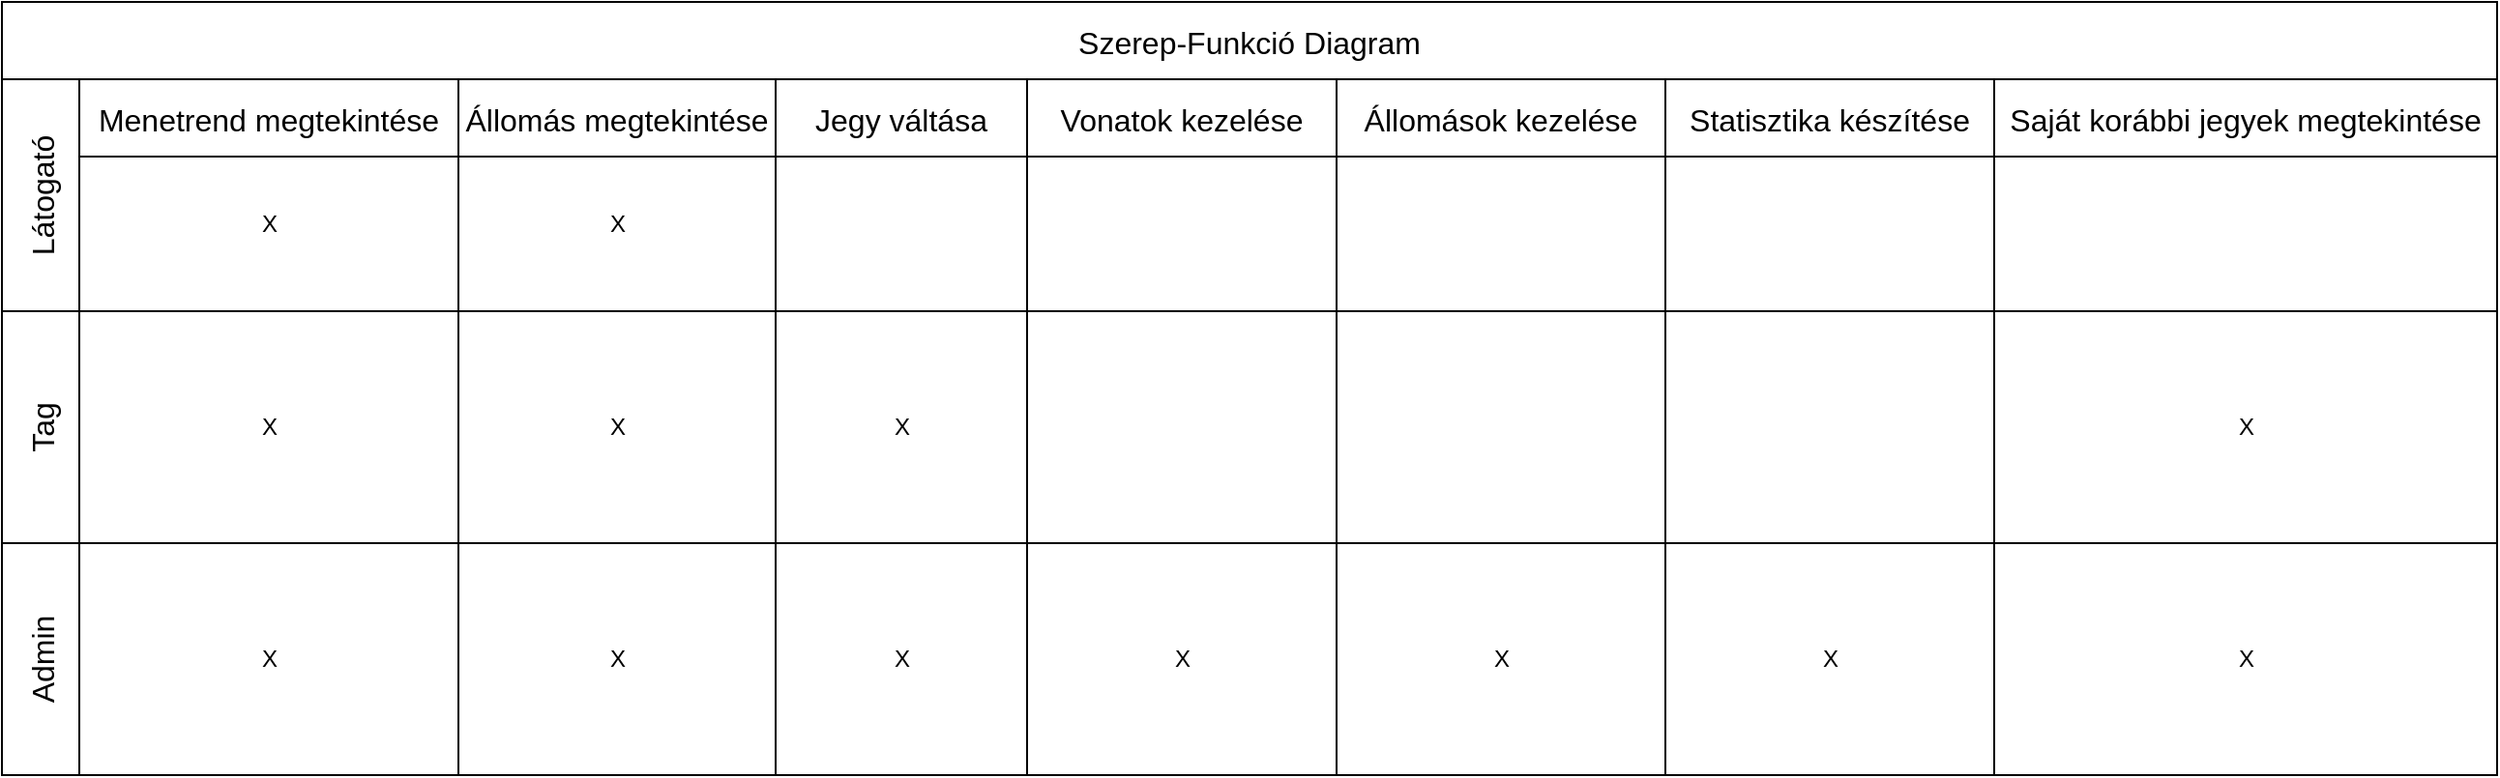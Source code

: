 <mxfile version="26.0.16" pages="2">
  <diagram name="1 oldal" id="ePNQGzg98f3rhtgzejXV">
    <mxGraphModel dx="1085" dy="637" grid="1" gridSize="10" guides="1" tooltips="1" connect="1" arrows="1" fold="1" page="1" pageScale="1" pageWidth="827" pageHeight="1169" math="0" shadow="0">
      <root>
        <mxCell id="0" />
        <mxCell id="1" parent="0" />
        <mxCell id="sAZUqS_JhSlkfdYbxXpa-1" value="Szerep-Funkció Diagram" style="shape=table;childLayout=tableLayout;startSize=40;collapsible=0;recursiveResize=0;expand=0;fontSize=16;" vertex="1" parent="1">
          <mxGeometry x="240" y="70" width="1290" height="400" as="geometry" />
        </mxCell>
        <mxCell id="sAZUqS_JhSlkfdYbxXpa-2" value="Látogató" style="shape=tableRow;horizontal=0;swimlaneHead=0;swimlaneBody=0;top=0;left=0;strokeColor=inherit;bottom=0;right=0;dropTarget=0;fontStyle=0;fillColor=none;points=[[0,0.5],[1,0.5]];portConstraint=eastwest;startSize=40;collapsible=0;recursiveResize=0;expand=0;fontSize=16;" vertex="1" parent="sAZUqS_JhSlkfdYbxXpa-1">
          <mxGeometry y="40" width="1290" height="120" as="geometry" />
        </mxCell>
        <mxCell id="sAZUqS_JhSlkfdYbxXpa-3" value="Menetrend megtekintése" style="swimlane;swimlaneHead=0;swimlaneBody=0;fontStyle=0;strokeColor=inherit;connectable=0;fillColor=none;startSize=40;collapsible=0;recursiveResize=0;expand=0;fontSize=16;flipH=1;flipV=0;" vertex="1" parent="sAZUqS_JhSlkfdYbxXpa-2">
          <mxGeometry x="40" width="196" height="120" as="geometry">
            <mxRectangle width="196" height="120" as="alternateBounds" />
          </mxGeometry>
        </mxCell>
        <mxCell id="sAZUqS_JhSlkfdYbxXpa-65" value="&lt;div&gt;X&lt;/div&gt;" style="text;html=1;align=center;verticalAlign=middle;resizable=0;points=[];autosize=1;strokeColor=none;fillColor=none;" vertex="1" parent="sAZUqS_JhSlkfdYbxXpa-3">
          <mxGeometry x="83" y="60" width="30" height="30" as="geometry" />
        </mxCell>
        <mxCell id="sAZUqS_JhSlkfdYbxXpa-4" value="Állomás megtekintése" style="swimlane;swimlaneHead=0;swimlaneBody=0;fontStyle=0;strokeColor=inherit;connectable=0;fillColor=none;startSize=40;collapsible=0;recursiveResize=0;expand=0;fontSize=16;" vertex="1" parent="sAZUqS_JhSlkfdYbxXpa-2">
          <mxGeometry x="236" width="164" height="120" as="geometry">
            <mxRectangle width="164" height="120" as="alternateBounds" />
          </mxGeometry>
        </mxCell>
        <mxCell id="sAZUqS_JhSlkfdYbxXpa-68" value="&lt;div&gt;X&lt;/div&gt;" style="text;html=1;align=center;verticalAlign=middle;resizable=0;points=[];autosize=1;strokeColor=none;fillColor=none;" vertex="1" parent="sAZUqS_JhSlkfdYbxXpa-4">
          <mxGeometry x="67" y="60" width="30" height="30" as="geometry" />
        </mxCell>
        <mxCell id="sAZUqS_JhSlkfdYbxXpa-5" value="Jegy váltása" style="swimlane;swimlaneHead=0;swimlaneBody=0;fontStyle=0;strokeColor=inherit;connectable=0;fillColor=none;startSize=40;collapsible=0;recursiveResize=0;expand=0;fontSize=16;" vertex="1" parent="sAZUqS_JhSlkfdYbxXpa-2">
          <mxGeometry x="400" width="130" height="120" as="geometry">
            <mxRectangle width="130" height="120" as="alternateBounds" />
          </mxGeometry>
        </mxCell>
        <mxCell id="sAZUqS_JhSlkfdYbxXpa-53" value="Vonatok kezelése" style="swimlane;swimlaneHead=0;swimlaneBody=0;fontStyle=0;strokeColor=inherit;connectable=0;fillColor=none;startSize=40;collapsible=0;recursiveResize=0;expand=0;fontSize=16;" vertex="1" parent="sAZUqS_JhSlkfdYbxXpa-2">
          <mxGeometry x="530" width="160" height="120" as="geometry">
            <mxRectangle width="160" height="120" as="alternateBounds" />
          </mxGeometry>
        </mxCell>
        <mxCell id="sAZUqS_JhSlkfdYbxXpa-56" value="Állomások kezelése" style="swimlane;swimlaneHead=0;swimlaneBody=0;fontStyle=0;strokeColor=inherit;connectable=0;fillColor=none;startSize=40;collapsible=0;recursiveResize=0;expand=0;fontSize=16;" vertex="1" parent="sAZUqS_JhSlkfdYbxXpa-2">
          <mxGeometry x="690" width="170" height="120" as="geometry">
            <mxRectangle width="170" height="120" as="alternateBounds" />
          </mxGeometry>
        </mxCell>
        <mxCell id="sAZUqS_JhSlkfdYbxXpa-59" value="Statisztika készítése" style="swimlane;swimlaneHead=0;swimlaneBody=0;fontStyle=0;strokeColor=inherit;connectable=0;fillColor=none;startSize=40;collapsible=0;recursiveResize=0;expand=0;fontSize=16;" vertex="1" parent="sAZUqS_JhSlkfdYbxXpa-2">
          <mxGeometry x="860" width="170" height="120" as="geometry">
            <mxRectangle width="170" height="120" as="alternateBounds" />
          </mxGeometry>
        </mxCell>
        <mxCell id="sAZUqS_JhSlkfdYbxXpa-62" value="Saját korábbi jegyek megtekintése" style="swimlane;swimlaneHead=0;swimlaneBody=0;fontStyle=0;strokeColor=inherit;connectable=0;fillColor=none;startSize=40;collapsible=0;recursiveResize=0;expand=0;fontSize=16;" vertex="1" parent="sAZUqS_JhSlkfdYbxXpa-2">
          <mxGeometry x="1030" width="260" height="120" as="geometry">
            <mxRectangle width="260" height="120" as="alternateBounds" />
          </mxGeometry>
        </mxCell>
        <mxCell id="sAZUqS_JhSlkfdYbxXpa-6" value="Tag" style="shape=tableRow;horizontal=0;swimlaneHead=0;swimlaneBody=0;top=0;left=0;strokeColor=inherit;bottom=0;right=0;dropTarget=0;fontStyle=0;fillColor=none;points=[[0,0.5],[1,0.5]];portConstraint=eastwest;startSize=40;collapsible=0;recursiveResize=0;expand=0;fontSize=16;" vertex="1" parent="sAZUqS_JhSlkfdYbxXpa-1">
          <mxGeometry y="160" width="1290" height="120" as="geometry" />
        </mxCell>
        <mxCell id="sAZUqS_JhSlkfdYbxXpa-7" value="" style="swimlane;swimlaneHead=0;swimlaneBody=0;fontStyle=0;connectable=0;strokeColor=inherit;fillColor=none;startSize=0;collapsible=0;recursiveResize=0;expand=0;fontSize=16;" vertex="1" parent="sAZUqS_JhSlkfdYbxXpa-6">
          <mxGeometry x="40" width="196" height="120" as="geometry">
            <mxRectangle width="196" height="120" as="alternateBounds" />
          </mxGeometry>
        </mxCell>
        <mxCell id="sAZUqS_JhSlkfdYbxXpa-66" value="&lt;div&gt;X&lt;/div&gt;" style="text;html=1;align=center;verticalAlign=middle;resizable=0;points=[];autosize=1;strokeColor=none;fillColor=none;" vertex="1" parent="sAZUqS_JhSlkfdYbxXpa-7">
          <mxGeometry x="83" y="45" width="30" height="30" as="geometry" />
        </mxCell>
        <mxCell id="sAZUqS_JhSlkfdYbxXpa-8" value="" style="swimlane;swimlaneHead=0;swimlaneBody=0;fontStyle=0;connectable=0;strokeColor=inherit;fillColor=none;startSize=0;collapsible=0;recursiveResize=0;expand=0;fontSize=16;" vertex="1" parent="sAZUqS_JhSlkfdYbxXpa-6">
          <mxGeometry x="236" width="164" height="120" as="geometry">
            <mxRectangle width="164" height="120" as="alternateBounds" />
          </mxGeometry>
        </mxCell>
        <mxCell id="sAZUqS_JhSlkfdYbxXpa-69" value="&lt;div&gt;X&lt;/div&gt;" style="text;html=1;align=center;verticalAlign=middle;resizable=0;points=[];autosize=1;strokeColor=none;fillColor=none;" vertex="1" parent="sAZUqS_JhSlkfdYbxXpa-8">
          <mxGeometry x="67" y="45" width="30" height="30" as="geometry" />
        </mxCell>
        <mxCell id="sAZUqS_JhSlkfdYbxXpa-9" value="" style="swimlane;swimlaneHead=0;swimlaneBody=0;fontStyle=0;connectable=0;strokeColor=inherit;fillColor=none;startSize=0;collapsible=0;recursiveResize=0;expand=0;fontSize=16;" vertex="1" parent="sAZUqS_JhSlkfdYbxXpa-6">
          <mxGeometry x="400" width="130" height="120" as="geometry">
            <mxRectangle width="130" height="120" as="alternateBounds" />
          </mxGeometry>
        </mxCell>
        <mxCell id="sAZUqS_JhSlkfdYbxXpa-71" value="&lt;div&gt;X&lt;/div&gt;" style="text;html=1;align=center;verticalAlign=middle;resizable=0;points=[];autosize=1;strokeColor=none;fillColor=none;" vertex="1" parent="sAZUqS_JhSlkfdYbxXpa-9">
          <mxGeometry x="50" y="45" width="30" height="30" as="geometry" />
        </mxCell>
        <mxCell id="sAZUqS_JhSlkfdYbxXpa-54" style="swimlane;swimlaneHead=0;swimlaneBody=0;fontStyle=0;connectable=0;strokeColor=inherit;fillColor=none;startSize=0;collapsible=0;recursiveResize=0;expand=0;fontSize=16;" vertex="1" parent="sAZUqS_JhSlkfdYbxXpa-6">
          <mxGeometry x="530" width="160" height="120" as="geometry">
            <mxRectangle width="160" height="120" as="alternateBounds" />
          </mxGeometry>
        </mxCell>
        <mxCell id="sAZUqS_JhSlkfdYbxXpa-57" style="swimlane;swimlaneHead=0;swimlaneBody=0;fontStyle=0;connectable=0;strokeColor=inherit;fillColor=none;startSize=0;collapsible=0;recursiveResize=0;expand=0;fontSize=16;" vertex="1" parent="sAZUqS_JhSlkfdYbxXpa-6">
          <mxGeometry x="690" width="170" height="120" as="geometry">
            <mxRectangle width="170" height="120" as="alternateBounds" />
          </mxGeometry>
        </mxCell>
        <mxCell id="sAZUqS_JhSlkfdYbxXpa-60" style="swimlane;swimlaneHead=0;swimlaneBody=0;fontStyle=0;connectable=0;strokeColor=inherit;fillColor=none;startSize=0;collapsible=0;recursiveResize=0;expand=0;fontSize=16;" vertex="1" parent="sAZUqS_JhSlkfdYbxXpa-6">
          <mxGeometry x="860" width="170" height="120" as="geometry">
            <mxRectangle width="170" height="120" as="alternateBounds" />
          </mxGeometry>
        </mxCell>
        <mxCell id="sAZUqS_JhSlkfdYbxXpa-63" style="swimlane;swimlaneHead=0;swimlaneBody=0;fontStyle=0;connectable=0;strokeColor=inherit;fillColor=none;startSize=0;collapsible=0;recursiveResize=0;expand=0;fontSize=16;" vertex="1" parent="sAZUqS_JhSlkfdYbxXpa-6">
          <mxGeometry x="1030" width="260" height="120" as="geometry">
            <mxRectangle width="260" height="120" as="alternateBounds" />
          </mxGeometry>
        </mxCell>
        <mxCell id="sAZUqS_JhSlkfdYbxXpa-76" value="&lt;div&gt;X&lt;/div&gt;" style="text;html=1;align=center;verticalAlign=middle;resizable=0;points=[];autosize=1;strokeColor=none;fillColor=none;" vertex="1" parent="sAZUqS_JhSlkfdYbxXpa-63">
          <mxGeometry x="115" y="45" width="30" height="30" as="geometry" />
        </mxCell>
        <mxCell id="sAZUqS_JhSlkfdYbxXpa-10" value="Admin" style="shape=tableRow;horizontal=0;swimlaneHead=0;swimlaneBody=0;top=0;left=0;strokeColor=inherit;bottom=0;right=0;dropTarget=0;fontStyle=0;fillColor=none;points=[[0,0.5],[1,0.5]];portConstraint=eastwest;startSize=40;collapsible=0;recursiveResize=0;expand=0;fontSize=16;" vertex="1" parent="sAZUqS_JhSlkfdYbxXpa-1">
          <mxGeometry y="280" width="1290" height="120" as="geometry" />
        </mxCell>
        <mxCell id="sAZUqS_JhSlkfdYbxXpa-11" value="" style="swimlane;swimlaneHead=0;swimlaneBody=0;fontStyle=0;connectable=0;strokeColor=inherit;fillColor=none;startSize=0;collapsible=0;recursiveResize=0;expand=0;fontSize=16;" vertex="1" parent="sAZUqS_JhSlkfdYbxXpa-10">
          <mxGeometry x="40" width="196" height="120" as="geometry">
            <mxRectangle width="196" height="120" as="alternateBounds" />
          </mxGeometry>
        </mxCell>
        <mxCell id="sAZUqS_JhSlkfdYbxXpa-67" value="&lt;div&gt;X&lt;/div&gt;" style="text;html=1;align=center;verticalAlign=middle;resizable=0;points=[];autosize=1;strokeColor=none;fillColor=none;" vertex="1" parent="sAZUqS_JhSlkfdYbxXpa-11">
          <mxGeometry x="83" y="45" width="30" height="30" as="geometry" />
        </mxCell>
        <mxCell id="sAZUqS_JhSlkfdYbxXpa-12" value="" style="swimlane;swimlaneHead=0;swimlaneBody=0;fontStyle=0;connectable=0;strokeColor=inherit;fillColor=none;startSize=0;collapsible=0;recursiveResize=0;expand=0;fontSize=16;" vertex="1" parent="sAZUqS_JhSlkfdYbxXpa-10">
          <mxGeometry x="236" width="164" height="120" as="geometry">
            <mxRectangle width="164" height="120" as="alternateBounds" />
          </mxGeometry>
        </mxCell>
        <mxCell id="sAZUqS_JhSlkfdYbxXpa-70" value="&lt;div&gt;X&lt;/div&gt;" style="text;html=1;align=center;verticalAlign=middle;resizable=0;points=[];autosize=1;strokeColor=none;fillColor=none;" vertex="1" parent="sAZUqS_JhSlkfdYbxXpa-12">
          <mxGeometry x="67" y="45" width="30" height="30" as="geometry" />
        </mxCell>
        <mxCell id="sAZUqS_JhSlkfdYbxXpa-13" value="" style="swimlane;swimlaneHead=0;swimlaneBody=0;fontStyle=0;connectable=0;strokeColor=inherit;fillColor=none;startSize=0;collapsible=0;recursiveResize=0;expand=0;fontSize=16;" vertex="1" parent="sAZUqS_JhSlkfdYbxXpa-10">
          <mxGeometry x="400" width="130" height="120" as="geometry">
            <mxRectangle width="130" height="120" as="alternateBounds" />
          </mxGeometry>
        </mxCell>
        <mxCell id="sAZUqS_JhSlkfdYbxXpa-72" value="&lt;div&gt;X&lt;/div&gt;" style="text;html=1;align=center;verticalAlign=middle;resizable=0;points=[];autosize=1;strokeColor=none;fillColor=none;" vertex="1" parent="sAZUqS_JhSlkfdYbxXpa-13">
          <mxGeometry x="50" y="45" width="30" height="30" as="geometry" />
        </mxCell>
        <mxCell id="sAZUqS_JhSlkfdYbxXpa-55" style="swimlane;swimlaneHead=0;swimlaneBody=0;fontStyle=0;connectable=0;strokeColor=inherit;fillColor=none;startSize=0;collapsible=0;recursiveResize=0;expand=0;fontSize=16;" vertex="1" parent="sAZUqS_JhSlkfdYbxXpa-10">
          <mxGeometry x="530" width="160" height="120" as="geometry">
            <mxRectangle width="160" height="120" as="alternateBounds" />
          </mxGeometry>
        </mxCell>
        <mxCell id="sAZUqS_JhSlkfdYbxXpa-73" value="&lt;div&gt;X&lt;/div&gt;" style="text;html=1;align=center;verticalAlign=middle;resizable=0;points=[];autosize=1;strokeColor=none;fillColor=none;" vertex="1" parent="sAZUqS_JhSlkfdYbxXpa-55">
          <mxGeometry x="65" y="45" width="30" height="30" as="geometry" />
        </mxCell>
        <mxCell id="sAZUqS_JhSlkfdYbxXpa-58" style="swimlane;swimlaneHead=0;swimlaneBody=0;fontStyle=0;connectable=0;strokeColor=inherit;fillColor=none;startSize=0;collapsible=0;recursiveResize=0;expand=0;fontSize=16;" vertex="1" parent="sAZUqS_JhSlkfdYbxXpa-10">
          <mxGeometry x="690" width="170" height="120" as="geometry">
            <mxRectangle width="170" height="120" as="alternateBounds" />
          </mxGeometry>
        </mxCell>
        <mxCell id="sAZUqS_JhSlkfdYbxXpa-74" value="&lt;div&gt;X&lt;/div&gt;" style="text;html=1;align=center;verticalAlign=middle;resizable=0;points=[];autosize=1;strokeColor=none;fillColor=none;" vertex="1" parent="sAZUqS_JhSlkfdYbxXpa-58">
          <mxGeometry x="70" y="45" width="30" height="30" as="geometry" />
        </mxCell>
        <mxCell id="sAZUqS_JhSlkfdYbxXpa-61" style="swimlane;swimlaneHead=0;swimlaneBody=0;fontStyle=0;connectable=0;strokeColor=inherit;fillColor=none;startSize=0;collapsible=0;recursiveResize=0;expand=0;fontSize=16;" vertex="1" parent="sAZUqS_JhSlkfdYbxXpa-10">
          <mxGeometry x="860" width="170" height="120" as="geometry">
            <mxRectangle width="170" height="120" as="alternateBounds" />
          </mxGeometry>
        </mxCell>
        <mxCell id="sAZUqS_JhSlkfdYbxXpa-75" value="&lt;div&gt;X&lt;/div&gt;" style="text;html=1;align=center;verticalAlign=middle;resizable=0;points=[];autosize=1;strokeColor=none;fillColor=none;" vertex="1" parent="sAZUqS_JhSlkfdYbxXpa-61">
          <mxGeometry x="70" y="45" width="30" height="30" as="geometry" />
        </mxCell>
        <mxCell id="sAZUqS_JhSlkfdYbxXpa-64" style="swimlane;swimlaneHead=0;swimlaneBody=0;fontStyle=0;connectable=0;strokeColor=inherit;fillColor=none;startSize=0;collapsible=0;recursiveResize=0;expand=0;fontSize=16;" vertex="1" parent="sAZUqS_JhSlkfdYbxXpa-10">
          <mxGeometry x="1030" width="260" height="120" as="geometry">
            <mxRectangle width="260" height="120" as="alternateBounds" />
          </mxGeometry>
        </mxCell>
        <mxCell id="sAZUqS_JhSlkfdYbxXpa-77" value="&lt;div&gt;X&lt;/div&gt;" style="text;html=1;align=center;verticalAlign=middle;resizable=0;points=[];autosize=1;strokeColor=none;fillColor=none;" vertex="1" parent="sAZUqS_JhSlkfdYbxXpa-64">
          <mxGeometry x="115" y="45" width="30" height="30" as="geometry" />
        </mxCell>
      </root>
    </mxGraphModel>
  </diagram>
  <diagram id="184j-hiPH05unu_dZ2nH" name="2 oldal">
    <mxGraphModel dx="814" dy="478" grid="1" gridSize="10" guides="1" tooltips="1" connect="1" arrows="1" fold="1" page="1" pageScale="1" pageWidth="827" pageHeight="1169" math="0" shadow="0">
      <root>
        <mxCell id="0" />
        <mxCell id="1" parent="0" />
        <UserObject label="Kezdőlap" treeRoot="1" id="wm425UBbXQububmyRuFp-10">
          <mxCell style="whiteSpace=wrap;html=1;align=center;treeFolding=1;treeMoving=1;newEdgeStyle={&quot;edgeStyle&quot;:&quot;elbowEdgeStyle&quot;,&quot;startArrow&quot;:&quot;none&quot;,&quot;endArrow&quot;:&quot;none&quot;};" vertex="1" parent="1">
            <mxGeometry x="354" y="110" width="120" height="60" as="geometry" />
          </mxCell>
        </UserObject>
        <mxCell id="wm425UBbXQububmyRuFp-11" value="Utvonalkeresés" style="whiteSpace=wrap;html=1;align=center;verticalAlign=middle;treeFolding=1;treeMoving=1;newEdgeStyle={&quot;edgeStyle&quot;:&quot;elbowEdgeStyle&quot;,&quot;startArrow&quot;:&quot;none&quot;,&quot;endArrow&quot;:&quot;none&quot;};" vertex="1" parent="1">
          <mxGeometry x="530" y="230" width="100" height="60" as="geometry" />
        </mxCell>
        <mxCell id="wm425UBbXQububmyRuFp-12" value="" style="edgeStyle=elbowEdgeStyle;elbow=vertical;sourcePerimeterSpacing=0;targetPerimeterSpacing=0;startArrow=none;endArrow=none;rounded=0;curved=0;" edge="1" target="wm425UBbXQububmyRuFp-11" parent="1">
          <mxGeometry relative="1" as="geometry">
            <mxPoint x="414" y="170" as="sourcePoint" />
          </mxGeometry>
        </mxCell>
        <mxCell id="wm425UBbXQububmyRuFp-13" value="Bejelentkezés/regisztráció" style="whiteSpace=wrap;html=1;align=center;verticalAlign=middle;treeFolding=1;treeMoving=1;newEdgeStyle={&quot;edgeStyle&quot;:&quot;elbowEdgeStyle&quot;,&quot;startArrow&quot;:&quot;none&quot;,&quot;endArrow&quot;:&quot;none&quot;};" vertex="1" parent="1">
          <mxGeometry x="364" y="230" width="100" height="60" as="geometry" />
        </mxCell>
        <mxCell id="wm425UBbXQububmyRuFp-14" value="" style="edgeStyle=elbowEdgeStyle;elbow=vertical;sourcePerimeterSpacing=0;targetPerimeterSpacing=0;startArrow=none;endArrow=none;rounded=0;curved=0;exitX=0.5;exitY=1;exitDx=0;exitDy=0;" edge="1" target="wm425UBbXQububmyRuFp-13" parent="1" source="wm425UBbXQububmyRuFp-10">
          <mxGeometry relative="1" as="geometry">
            <mxPoint x="414" y="190" as="sourcePoint" />
          </mxGeometry>
        </mxCell>
        <mxCell id="wm425UBbXQububmyRuFp-15" value="Admin felület" style="whiteSpace=wrap;html=1;align=center;verticalAlign=middle;treeFolding=1;treeMoving=1;newEdgeStyle={&quot;edgeStyle&quot;:&quot;elbowEdgeStyle&quot;,&quot;startArrow&quot;:&quot;none&quot;,&quot;endArrow&quot;:&quot;none&quot;};" vertex="1" parent="1">
          <mxGeometry x="210" y="230" width="100" height="60" as="geometry" />
        </mxCell>
        <mxCell id="wm425UBbXQububmyRuFp-16" value="" style="edgeStyle=elbowEdgeStyle;elbow=vertical;sourcePerimeterSpacing=0;targetPerimeterSpacing=0;startArrow=none;endArrow=none;rounded=0;curved=0;exitX=0.5;exitY=1;exitDx=0;exitDy=0;" edge="1" target="wm425UBbXQububmyRuFp-15" parent="1" source="wm425UBbXQububmyRuFp-10">
          <mxGeometry relative="1" as="geometry">
            <mxPoint x="210" y="190" as="sourcePoint" />
          </mxGeometry>
        </mxCell>
        <mxCell id="wm425UBbXQububmyRuFp-17" value="Vonatok kezelése" style="whiteSpace=wrap;html=1;rounded=1;arcSize=50;align=center;verticalAlign=middle;strokeWidth=1;autosize=1;spacing=4;treeFolding=1;treeMoving=1;newEdgeStyle={&quot;edgeStyle&quot;:&quot;entityRelationEdgeStyle&quot;,&quot;startArrow&quot;:&quot;none&quot;,&quot;endArrow&quot;:&quot;none&quot;,&quot;segment&quot;:10,&quot;curved&quot;:1,&quot;sourcePerimeterSpacing&quot;:0,&quot;targetPerimeterSpacing&quot;:0};" vertex="1" parent="1">
          <mxGeometry x="100" y="360" width="140" height="30" as="geometry" />
        </mxCell>
        <mxCell id="wm425UBbXQububmyRuFp-18" value="" style="edgeStyle=entityRelationEdgeStyle;startArrow=none;endArrow=none;segment=10;curved=1;sourcePerimeterSpacing=0;targetPerimeterSpacing=0;rounded=0;exitX=0.5;exitY=1;exitDx=0;exitDy=0;" edge="1" target="wm425UBbXQububmyRuFp-17" parent="1" source="wm425UBbXQububmyRuFp-15">
          <mxGeometry relative="1" as="geometry">
            <mxPoint x="210" y="310" as="sourcePoint" />
          </mxGeometry>
        </mxCell>
        <mxCell id="wm425UBbXQububmyRuFp-19" value="Állomások kezelése" style="whiteSpace=wrap;html=1;rounded=1;arcSize=50;align=center;verticalAlign=middle;strokeWidth=1;autosize=1;spacing=4;treeFolding=1;treeMoving=1;newEdgeStyle={&quot;edgeStyle&quot;:&quot;entityRelationEdgeStyle&quot;,&quot;startArrow&quot;:&quot;none&quot;,&quot;endArrow&quot;:&quot;none&quot;,&quot;segment&quot;:10,&quot;curved&quot;:1,&quot;sourcePerimeterSpacing&quot;:0,&quot;targetPerimeterSpacing&quot;:0};" vertex="1" parent="1">
          <mxGeometry x="110" y="400" width="150" height="30" as="geometry" />
        </mxCell>
        <mxCell id="wm425UBbXQububmyRuFp-20" value="" style="edgeStyle=entityRelationEdgeStyle;startArrow=none;endArrow=none;segment=10;curved=1;sourcePerimeterSpacing=0;targetPerimeterSpacing=0;rounded=0;exitX=0.5;exitY=1;exitDx=0;exitDy=0;" edge="1" target="wm425UBbXQububmyRuFp-19" parent="1" source="wm425UBbXQububmyRuFp-15">
          <mxGeometry relative="1" as="geometry">
            <mxPoint x="150" y="450" as="sourcePoint" />
          </mxGeometry>
        </mxCell>
        <mxCell id="wm425UBbXQububmyRuFp-23" value="Menetrend megtekintése" style="whiteSpace=wrap;html=1;rounded=1;arcSize=50;align=center;verticalAlign=middle;strokeWidth=1;autosize=1;spacing=4;treeFolding=1;treeMoving=1;newEdgeStyle={&quot;edgeStyle&quot;:&quot;entityRelationEdgeStyle&quot;,&quot;startArrow&quot;:&quot;none&quot;,&quot;endArrow&quot;:&quot;none&quot;,&quot;segment&quot;:10,&quot;curved&quot;:1,&quot;sourcePerimeterSpacing&quot;:0,&quot;targetPerimeterSpacing&quot;:0};" vertex="1" parent="1">
          <mxGeometry x="400" y="430" width="180" height="30" as="geometry" />
        </mxCell>
        <mxCell id="wm425UBbXQububmyRuFp-24" value="" style="edgeStyle=entityRelationEdgeStyle;startArrow=none;endArrow=none;segment=10;curved=1;sourcePerimeterSpacing=0;targetPerimeterSpacing=0;rounded=0;exitX=0.5;exitY=1;exitDx=0;exitDy=0;" edge="1" target="wm425UBbXQububmyRuFp-23" parent="1" source="wm425UBbXQububmyRuFp-11">
          <mxGeometry relative="1" as="geometry">
            <mxPoint x="590" y="350" as="sourcePoint" />
          </mxGeometry>
        </mxCell>
        <mxCell id="wm425UBbXQububmyRuFp-25" value="Állomás megtekintése" style="whiteSpace=wrap;html=1;rounded=1;arcSize=50;align=center;verticalAlign=middle;strokeWidth=1;autosize=1;spacing=4;treeFolding=1;treeMoving=1;newEdgeStyle={&quot;edgeStyle&quot;:&quot;entityRelationEdgeStyle&quot;,&quot;startArrow&quot;:&quot;none&quot;,&quot;endArrow&quot;:&quot;none&quot;,&quot;segment&quot;:10,&quot;curved&quot;:1,&quot;sourcePerimeterSpacing&quot;:0,&quot;targetPerimeterSpacing&quot;:0};" vertex="1" parent="1">
          <mxGeometry x="400" y="380" width="160" height="30" as="geometry" />
        </mxCell>
        <mxCell id="wm425UBbXQububmyRuFp-26" value="" style="edgeStyle=entityRelationEdgeStyle;startArrow=none;endArrow=none;segment=10;curved=1;sourcePerimeterSpacing=0;targetPerimeterSpacing=0;rounded=0;exitX=0.5;exitY=1;exitDx=0;exitDy=0;" edge="1" target="wm425UBbXQububmyRuFp-25" parent="1" source="wm425UBbXQububmyRuFp-11">
          <mxGeometry relative="1" as="geometry">
            <mxPoint x="420" y="436" as="sourcePoint" />
          </mxGeometry>
        </mxCell>
        <mxCell id="wm425UBbXQububmyRuFp-27" value="Jegy váltása" style="whiteSpace=wrap;html=1;rounded=1;arcSize=50;align=center;verticalAlign=middle;strokeWidth=1;autosize=1;spacing=4;treeFolding=1;treeMoving=1;newEdgeStyle={&quot;edgeStyle&quot;:&quot;entityRelationEdgeStyle&quot;,&quot;startArrow&quot;:&quot;none&quot;,&quot;endArrow&quot;:&quot;none&quot;,&quot;segment&quot;:10,&quot;curved&quot;:1,&quot;sourcePerimeterSpacing&quot;:0,&quot;targetPerimeterSpacing&quot;:0};" vertex="1" parent="1">
          <mxGeometry x="630" y="420" width="110" height="30" as="geometry" />
        </mxCell>
        <mxCell id="wm425UBbXQububmyRuFp-28" value="" style="edgeStyle=entityRelationEdgeStyle;startArrow=none;endArrow=none;segment=10;curved=1;sourcePerimeterSpacing=0;targetPerimeterSpacing=0;rounded=0;exitX=0.5;exitY=1;exitDx=0;exitDy=0;" edge="1" target="wm425UBbXQububmyRuFp-27" parent="1" source="wm425UBbXQububmyRuFp-11">
          <mxGeometry relative="1" as="geometry">
            <mxPoint x="650" y="402" as="sourcePoint" />
          </mxGeometry>
        </mxCell>
        <mxCell id="wm425UBbXQububmyRuFp-29" value="Statisztika elkészítése" style="whiteSpace=wrap;html=1;rounded=1;arcSize=50;align=center;verticalAlign=middle;strokeWidth=1;autosize=1;spacing=4;treeFolding=1;treeMoving=1;newEdgeStyle={&quot;edgeStyle&quot;:&quot;entityRelationEdgeStyle&quot;,&quot;startArrow&quot;:&quot;none&quot;,&quot;endArrow&quot;:&quot;none&quot;,&quot;segment&quot;:10,&quot;curved&quot;:1,&quot;sourcePerimeterSpacing&quot;:0,&quot;targetPerimeterSpacing&quot;:0};" vertex="1" parent="1">
          <mxGeometry x="120" y="440" width="160" height="30" as="geometry" />
        </mxCell>
        <mxCell id="wm425UBbXQububmyRuFp-30" value="" style="edgeStyle=entityRelationEdgeStyle;startArrow=none;endArrow=none;segment=10;curved=1;sourcePerimeterSpacing=0;targetPerimeterSpacing=0;rounded=0;exitX=0.5;exitY=1;exitDx=0;exitDy=0;" edge="1" target="wm425UBbXQububmyRuFp-29" parent="1" source="wm425UBbXQububmyRuFp-15">
          <mxGeometry relative="1" as="geometry">
            <mxPoint x="280" y="310" as="sourcePoint" />
            <Array as="points">
              <mxPoint x="350" y="430" />
            </Array>
          </mxGeometry>
        </mxCell>
        <mxCell id="wm425UBbXQububmyRuFp-31" value="Profiloldal" style="whiteSpace=wrap;html=1;align=center;verticalAlign=middle;treeFolding=1;treeMoving=1;newEdgeStyle={&quot;edgeStyle&quot;:&quot;elbowEdgeStyle&quot;,&quot;startArrow&quot;:&quot;none&quot;,&quot;endArrow&quot;:&quot;none&quot;};" vertex="1" parent="1">
          <mxGeometry x="670" y="230" width="100" height="60" as="geometry" />
        </mxCell>
        <mxCell id="wm425UBbXQububmyRuFp-32" value="" style="edgeStyle=elbowEdgeStyle;elbow=vertical;sourcePerimeterSpacing=0;targetPerimeterSpacing=0;startArrow=none;endArrow=none;rounded=0;curved=0;exitX=0.5;exitY=1;exitDx=0;exitDy=0;" edge="1" target="wm425UBbXQububmyRuFp-31" parent="1" source="wm425UBbXQububmyRuFp-10">
          <mxGeometry relative="1" as="geometry">
            <mxPoint x="650" y="190" as="sourcePoint" />
          </mxGeometry>
        </mxCell>
        <mxCell id="wm425UBbXQububmyRuFp-33" value="&lt;div&gt;Korábbi saját&lt;/div&gt;&lt;div&gt;jegyek megtekintése&lt;/div&gt;" style="whiteSpace=wrap;html=1;rounded=1;arcSize=50;align=center;verticalAlign=middle;strokeWidth=1;autosize=1;spacing=4;treeFolding=1;treeMoving=1;newEdgeStyle={&quot;edgeStyle&quot;:&quot;entityRelationEdgeStyle&quot;,&quot;startArrow&quot;:&quot;none&quot;,&quot;endArrow&quot;:&quot;none&quot;,&quot;segment&quot;:10,&quot;curved&quot;:1,&quot;sourcePerimeterSpacing&quot;:0,&quot;targetPerimeterSpacing&quot;:0};" vertex="1" parent="1">
          <mxGeometry x="660" y="310" width="150" height="50" as="geometry" />
        </mxCell>
        <mxCell id="wm425UBbXQububmyRuFp-34" value="" style="edgeStyle=entityRelationEdgeStyle;startArrow=none;endArrow=none;segment=10;curved=1;sourcePerimeterSpacing=0;targetPerimeterSpacing=0;rounded=0;exitX=0.5;exitY=1;exitDx=0;exitDy=0;" edge="1" target="wm425UBbXQububmyRuFp-33" parent="1" source="wm425UBbXQububmyRuFp-31">
          <mxGeometry relative="1" as="geometry">
            <mxPoint x="670" y="352" as="sourcePoint" />
          </mxGeometry>
        </mxCell>
        <mxCell id="wm425UBbXQububmyRuFp-35" value="&lt;div&gt;Új vonat&lt;/div&gt;" style="whiteSpace=wrap;html=1;rounded=1;arcSize=50;align=center;verticalAlign=middle;strokeWidth=1;autosize=1;spacing=4;treeFolding=1;treeMoving=1;newEdgeStyle={&quot;edgeStyle&quot;:&quot;entityRelationEdgeStyle&quot;,&quot;startArrow&quot;:&quot;none&quot;,&quot;endArrow&quot;:&quot;none&quot;,&quot;segment&quot;:10,&quot;curved&quot;:1,&quot;sourcePerimeterSpacing&quot;:0,&quot;targetPerimeterSpacing&quot;:0};" vertex="1" parent="1">
          <mxGeometry x="100" y="320" width="90" height="30" as="geometry" />
        </mxCell>
        <mxCell id="wm425UBbXQububmyRuFp-36" value="" style="edgeStyle=entityRelationEdgeStyle;startArrow=none;endArrow=none;segment=10;curved=1;sourcePerimeterSpacing=0;targetPerimeterSpacing=0;rounded=0;exitX=0;exitY=1;exitDx=0;exitDy=0;" edge="1" target="wm425UBbXQububmyRuFp-35" parent="1" source="wm425UBbXQububmyRuFp-15">
          <mxGeometry relative="1" as="geometry">
            <mxPoint x="260" y="290" as="sourcePoint" />
          </mxGeometry>
        </mxCell>
        <mxCell id="wm425UBbXQububmyRuFp-37" value="Új állomás" style="whiteSpace=wrap;html=1;rounded=1;arcSize=50;align=center;verticalAlign=middle;strokeWidth=1;autosize=1;spacing=4;treeFolding=1;treeMoving=1;newEdgeStyle={&quot;edgeStyle&quot;:&quot;entityRelationEdgeStyle&quot;,&quot;startArrow&quot;:&quot;none&quot;,&quot;endArrow&quot;:&quot;none&quot;,&quot;segment&quot;:10,&quot;curved&quot;:1,&quot;sourcePerimeterSpacing&quot;:0,&quot;targetPerimeterSpacing&quot;:0};" vertex="1" parent="1">
          <mxGeometry x="70" y="278" width="100" height="30" as="geometry" />
        </mxCell>
        <mxCell id="wm425UBbXQububmyRuFp-38" value="" style="edgeStyle=entityRelationEdgeStyle;startArrow=none;endArrow=none;segment=10;curved=1;sourcePerimeterSpacing=0;targetPerimeterSpacing=0;rounded=0;exitX=0;exitY=0.5;exitDx=0;exitDy=0;" edge="1" target="wm425UBbXQububmyRuFp-37" parent="1" source="wm425UBbXQububmyRuFp-15">
          <mxGeometry relative="1" as="geometry">
            <mxPoint x="40" y="320" as="sourcePoint" />
          </mxGeometry>
        </mxCell>
      </root>
    </mxGraphModel>
  </diagram>
</mxfile>
